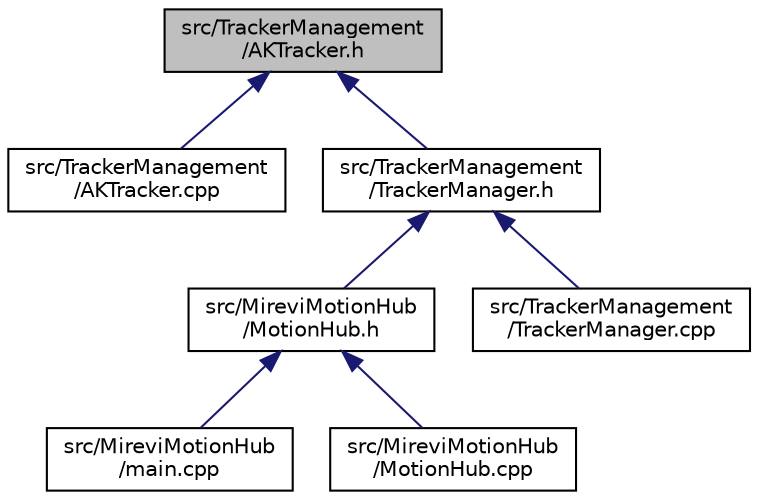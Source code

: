 digraph "src/TrackerManagement/AKTracker.h"
{
 // LATEX_PDF_SIZE
  edge [fontname="Helvetica",fontsize="10",labelfontname="Helvetica",labelfontsize="10"];
  node [fontname="Helvetica",fontsize="10",shape=record];
  Node1 [label="src/TrackerManagement\l/AKTracker.h",height=0.2,width=0.4,color="black", fillcolor="grey75", style="filled", fontcolor="black",tooltip=" "];
  Node1 -> Node2 [dir="back",color="midnightblue",fontsize="10",style="solid",fontname="Helvetica"];
  Node2 [label="src/TrackerManagement\l/AKTracker.cpp",height=0.2,width=0.4,color="black", fillcolor="white", style="filled",URL="$_a_k_tracker_8cpp.html",tooltip=" "];
  Node1 -> Node3 [dir="back",color="midnightblue",fontsize="10",style="solid",fontname="Helvetica"];
  Node3 [label="src/TrackerManagement\l/TrackerManager.h",height=0.2,width=0.4,color="black", fillcolor="white", style="filled",URL="$_tracker_manager_8h.html",tooltip=" "];
  Node3 -> Node4 [dir="back",color="midnightblue",fontsize="10",style="solid",fontname="Helvetica"];
  Node4 [label="src/MireviMotionHub\l/MotionHub.h",height=0.2,width=0.4,color="black", fillcolor="white", style="filled",URL="$_motion_hub_8h.html",tooltip=" "];
  Node4 -> Node5 [dir="back",color="midnightblue",fontsize="10",style="solid",fontname="Helvetica"];
  Node5 [label="src/MireviMotionHub\l/main.cpp",height=0.2,width=0.4,color="black", fillcolor="white", style="filled",URL="$main_8cpp.html",tooltip=" "];
  Node4 -> Node6 [dir="back",color="midnightblue",fontsize="10",style="solid",fontname="Helvetica"];
  Node6 [label="src/MireviMotionHub\l/MotionHub.cpp",height=0.2,width=0.4,color="black", fillcolor="white", style="filled",URL="$_motion_hub_8cpp.html",tooltip=" "];
  Node3 -> Node7 [dir="back",color="midnightblue",fontsize="10",style="solid",fontname="Helvetica"];
  Node7 [label="src/TrackerManagement\l/TrackerManager.cpp",height=0.2,width=0.4,color="black", fillcolor="white", style="filled",URL="$_tracker_manager_8cpp.html",tooltip=" "];
}

